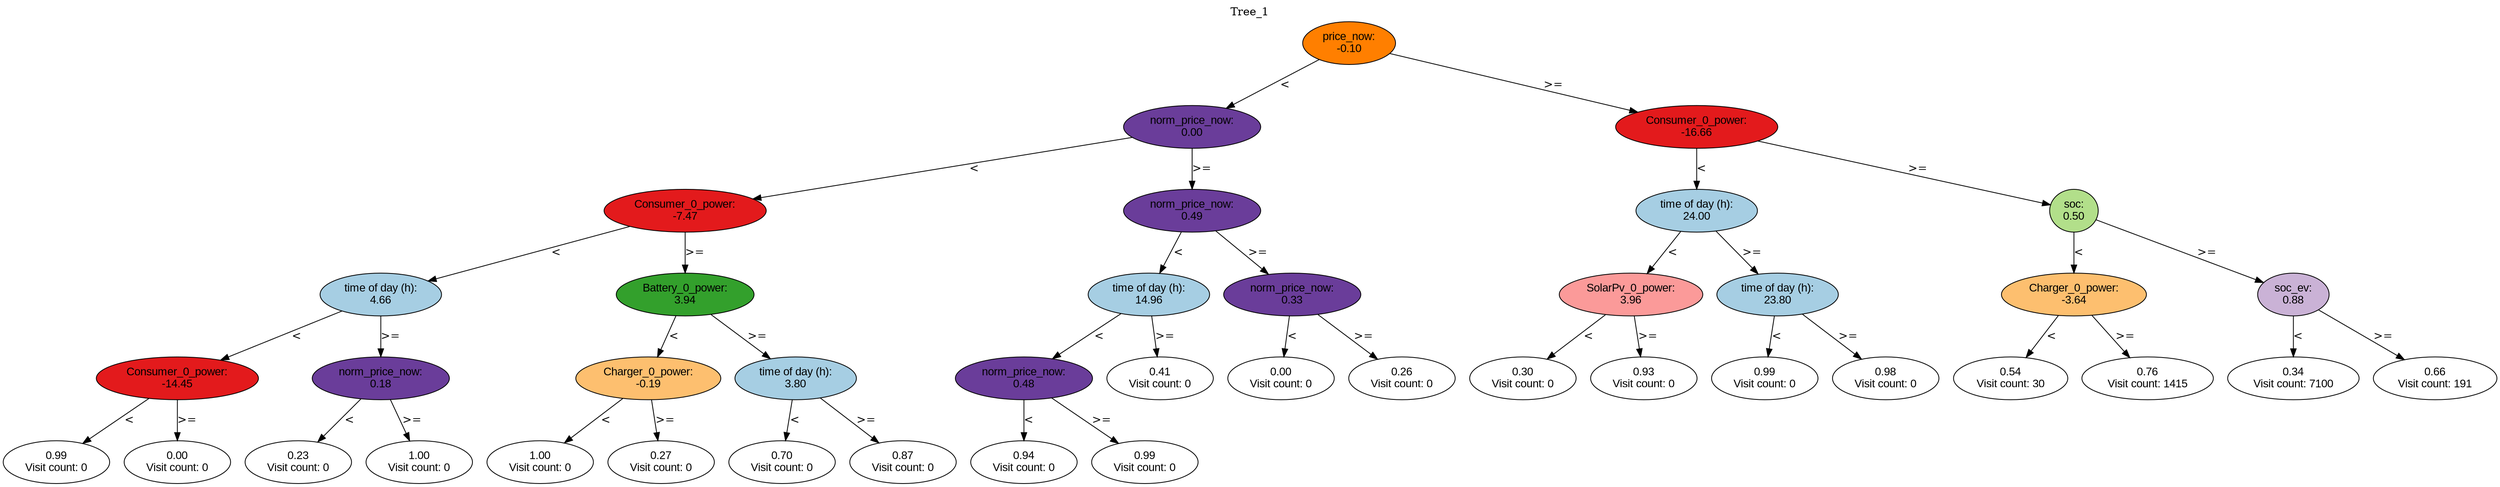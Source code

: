 digraph BST {
    node [fontname="Arial" style=filled colorscheme=paired12];
    0 [ label = "price_now:
-0.10" fillcolor=8];
    1 [ label = "norm_price_now:
0.00" fillcolor=10];
    2 [ label = "Consumer_0_power:
-7.47" fillcolor=6];
    3 [ label = "time of day (h):
4.66" fillcolor=1];
    4 [ label = "Consumer_0_power:
-14.45" fillcolor=6];
    5 [ label = "0.99
Visit count: 0" fillcolor=white];
    6 [ label = "0.00
Visit count: 0" fillcolor=white];
    7 [ label = "norm_price_now:
0.18" fillcolor=10];
    8 [ label = "0.23
Visit count: 0" fillcolor=white];
    9 [ label = "1.00
Visit count: 0" fillcolor=white];
    10 [ label = "Battery_0_power:
3.94" fillcolor=4];
    11 [ label = "Charger_0_power:
-0.19" fillcolor=7];
    12 [ label = "1.00
Visit count: 0" fillcolor=white];
    13 [ label = "0.27
Visit count: 0" fillcolor=white];
    14 [ label = "time of day (h):
3.80" fillcolor=1];
    15 [ label = "0.70
Visit count: 0" fillcolor=white];
    16 [ label = "0.87
Visit count: 0" fillcolor=white];
    17 [ label = "norm_price_now:
0.49" fillcolor=10];
    18 [ label = "time of day (h):
14.96" fillcolor=1];
    19 [ label = "norm_price_now:
0.48" fillcolor=10];
    20 [ label = "0.94
Visit count: 0" fillcolor=white];
    21 [ label = "0.99
Visit count: 0" fillcolor=white];
    22 [ label = "0.41
Visit count: 0" fillcolor=white];
    23 [ label = "norm_price_now:
0.33" fillcolor=10];
    24 [ label = "0.00
Visit count: 0" fillcolor=white];
    25 [ label = "0.26
Visit count: 0" fillcolor=white];
    26 [ label = "Consumer_0_power:
-16.66" fillcolor=6];
    27 [ label = "time of day (h):
24.00" fillcolor=1];
    28 [ label = "SolarPv_0_power:
3.96" fillcolor=5];
    29 [ label = "0.30
Visit count: 0" fillcolor=white];
    30 [ label = "0.93
Visit count: 0" fillcolor=white];
    31 [ label = "time of day (h):
23.80" fillcolor=1];
    32 [ label = "0.99
Visit count: 0" fillcolor=white];
    33 [ label = "0.98
Visit count: 0" fillcolor=white];
    34 [ label = "soc:
0.50" fillcolor=3];
    35 [ label = "Charger_0_power:
-3.64" fillcolor=7];
    36 [ label = "0.54
Visit count: 30" fillcolor=white];
    37 [ label = "0.76
Visit count: 1415" fillcolor=white];
    38 [ label = "soc_ev:
0.88" fillcolor=9];
    39 [ label = "0.34
Visit count: 7100" fillcolor=white];
    40 [ label = "0.66
Visit count: 191" fillcolor=white];

    0  -> 1[ label = "<"];
    0  -> 26[ label = ">="];
    1  -> 2[ label = "<"];
    1  -> 17[ label = ">="];
    2  -> 3[ label = "<"];
    2  -> 10[ label = ">="];
    3  -> 4[ label = "<"];
    3  -> 7[ label = ">="];
    4  -> 5[ label = "<"];
    4  -> 6[ label = ">="];
    7  -> 8[ label = "<"];
    7  -> 9[ label = ">="];
    10  -> 11[ label = "<"];
    10  -> 14[ label = ">="];
    11  -> 12[ label = "<"];
    11  -> 13[ label = ">="];
    14  -> 15[ label = "<"];
    14  -> 16[ label = ">="];
    17  -> 18[ label = "<"];
    17  -> 23[ label = ">="];
    18  -> 19[ label = "<"];
    18  -> 22[ label = ">="];
    19  -> 20[ label = "<"];
    19  -> 21[ label = ">="];
    23  -> 24[ label = "<"];
    23  -> 25[ label = ">="];
    26  -> 27[ label = "<"];
    26  -> 34[ label = ">="];
    27  -> 28[ label = "<"];
    27  -> 31[ label = ">="];
    28  -> 29[ label = "<"];
    28  -> 30[ label = ">="];
    31  -> 32[ label = "<"];
    31  -> 33[ label = ">="];
    34  -> 35[ label = "<"];
    34  -> 38[ label = ">="];
    35  -> 36[ label = "<"];
    35  -> 37[ label = ">="];
    38  -> 39[ label = "<"];
    38  -> 40[ label = ">="];

    labelloc="t";
    label="Tree_1";
}